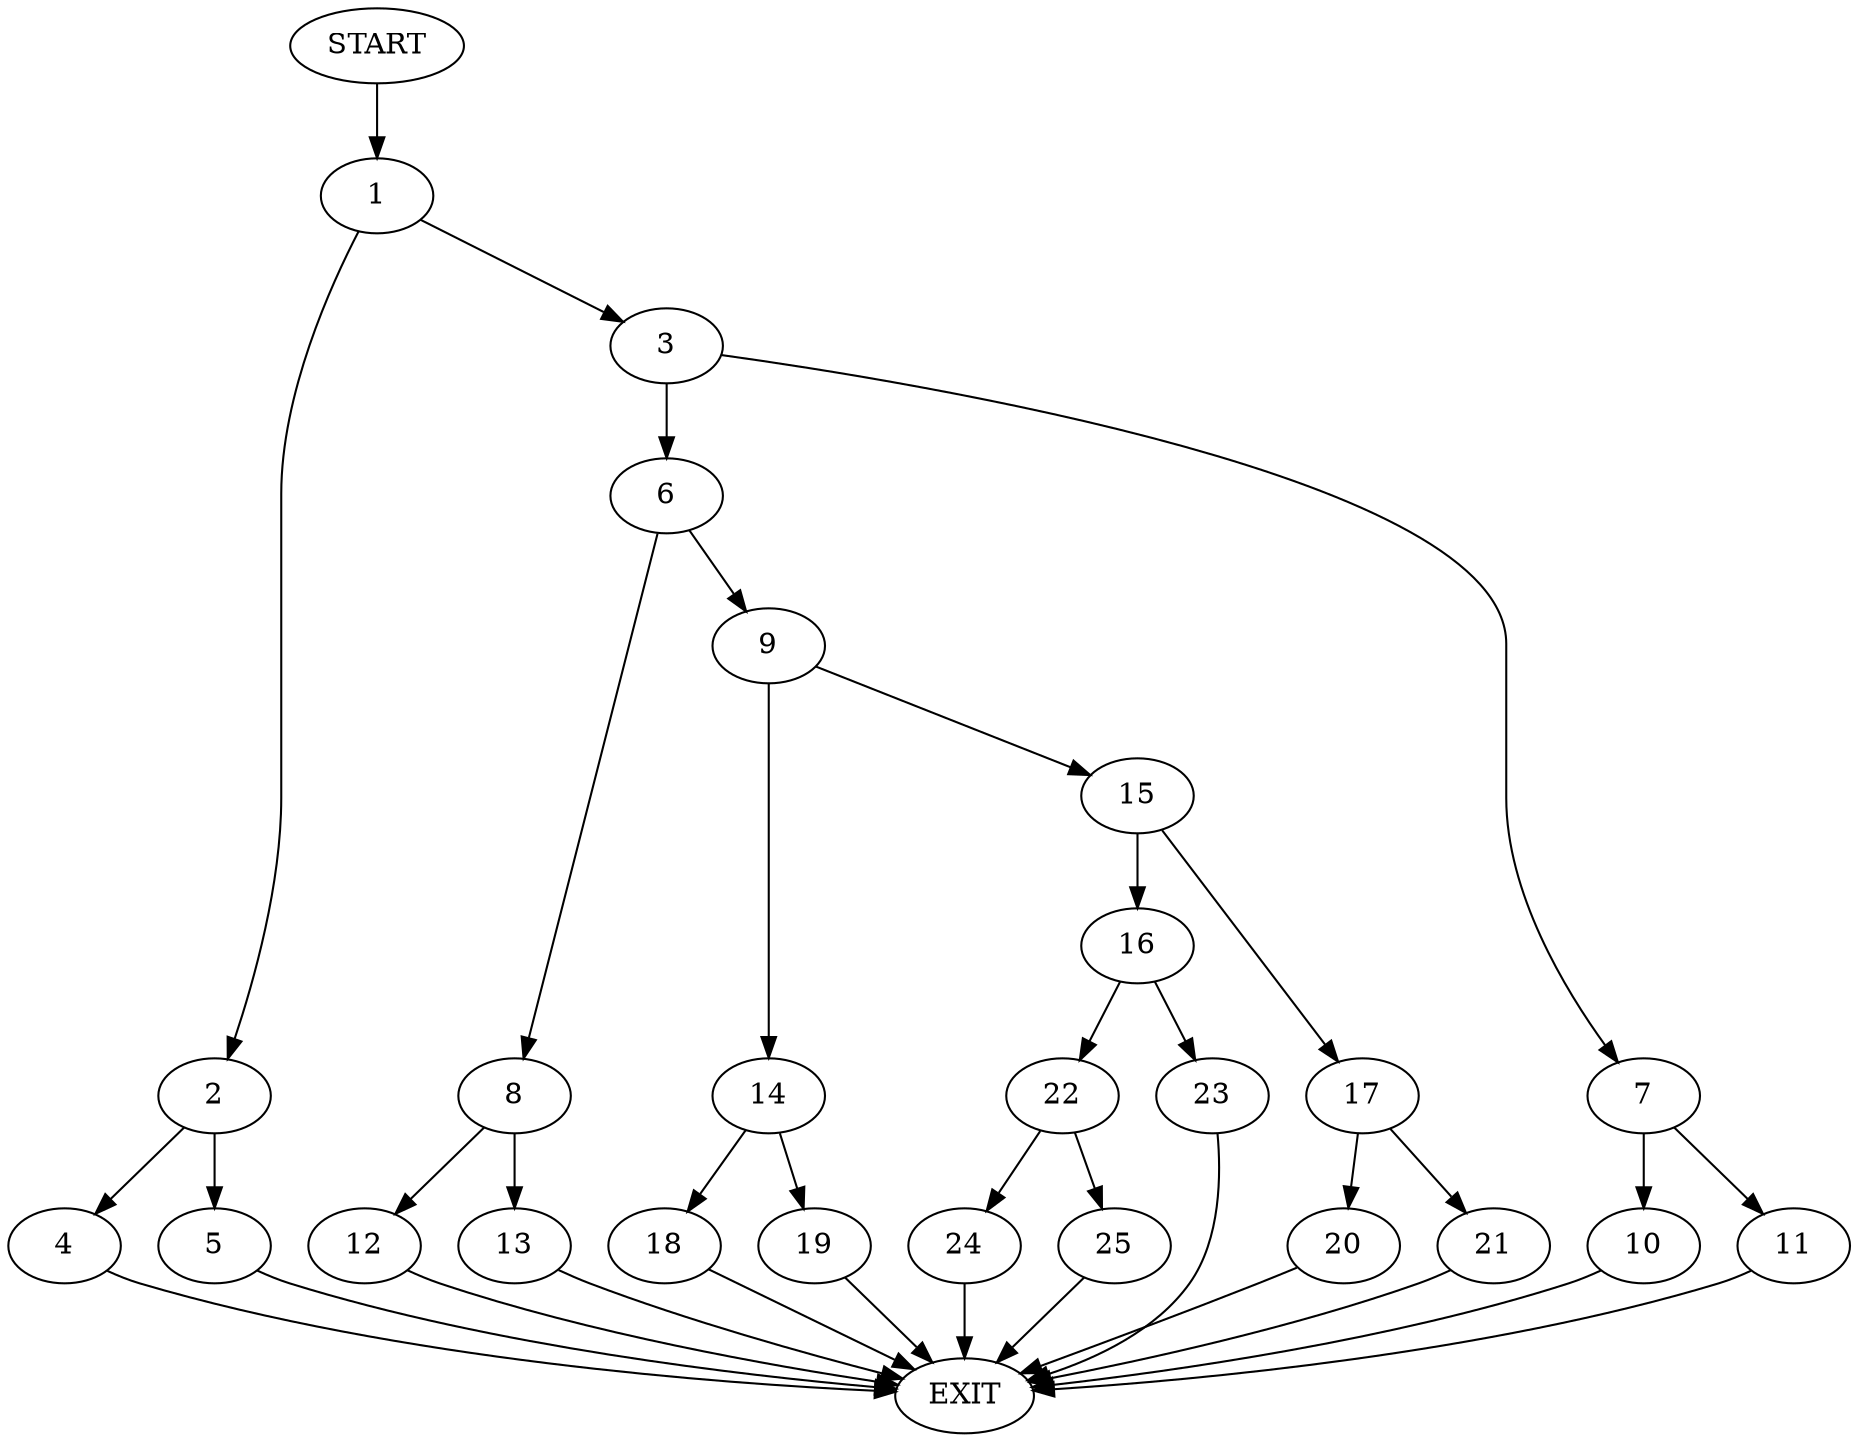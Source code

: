 digraph {
0 [label="START"]
26 [label="EXIT"]
0 -> 1
1 -> 2
1 -> 3
2 -> 4
2 -> 5
3 -> 6
3 -> 7
4 -> 26
5 -> 26
6 -> 8
6 -> 9
7 -> 10
7 -> 11
10 -> 26
11 -> 26
8 -> 12
8 -> 13
9 -> 14
9 -> 15
12 -> 26
13 -> 26
15 -> 16
15 -> 17
14 -> 18
14 -> 19
19 -> 26
18 -> 26
17 -> 20
17 -> 21
16 -> 22
16 -> 23
20 -> 26
21 -> 26
23 -> 26
22 -> 24
22 -> 25
25 -> 26
24 -> 26
}
